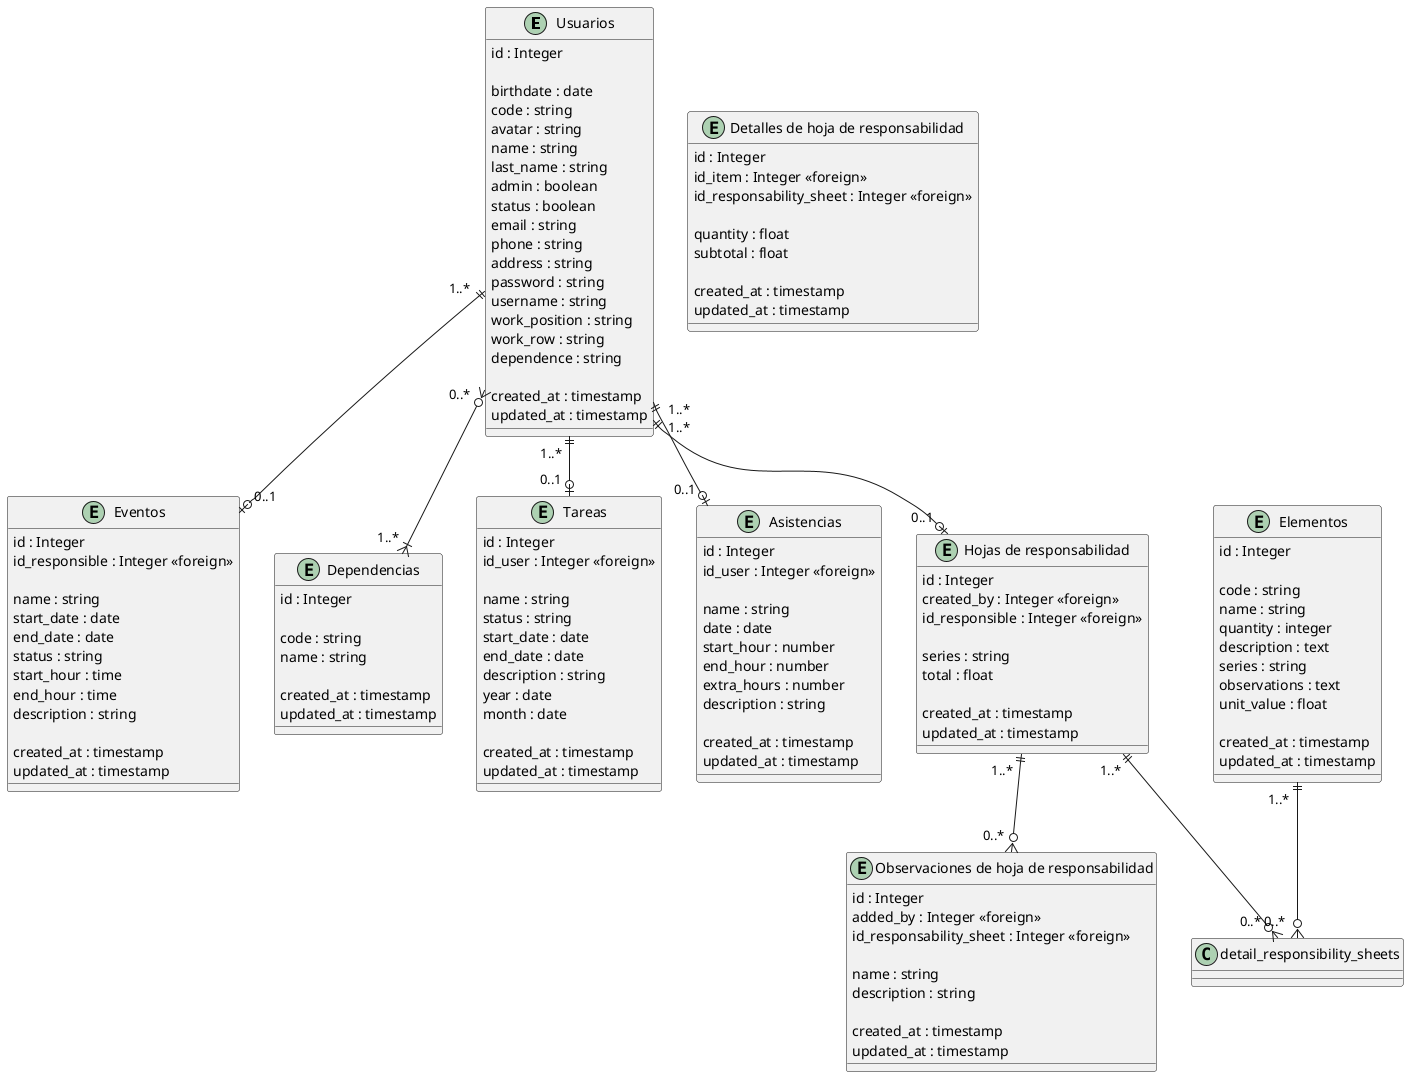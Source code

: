 @startuml "DC 01 - Identificación de entidades"

/' === Fuertes === '/
entity users as "Usuarios" {
    id : Integer

    birthdate : date
    code : string
    avatar : string
    name : string
    last_name : string
    admin : boolean
    status : boolean
    email : string
    phone : string
    address : string
    password : string
    username : string
    work_position : string
    work_row : string
    dependence : string

    created_at : timestamp
    updated_at : timestamp
}

entity events as "Eventos" {
    id : Integer
    id_responsible : Integer <<foreign>>

    name : string
    start_date : date
    end_date : date
    status : string
    start_hour : time
    end_hour : time
    description : string

    created_at : timestamp
    updated_at : timestamp
}

entity dependences as "Dependencias" {
    id : Integer

    code : string
    name : string

    created_at : timestamp
    updated_at : timestamp
}

entity items as "Elementos" {
    id : Integer

    code : string
    name : string
    quantity : integer
    description : text
    series : string
    observations : text
    unit_value : float

    created_at : timestamp
    updated_at : timestamp
}

/' === Debiles === '/
entity todos as "Tareas" {
    id : Integer
    id_user : Integer <<foreign>>

    name : string
    status : string
    start_date : date
    end_date : date
    description : string
    year : date
    month : date

    created_at : timestamp
    updated_at : timestamp
}

entity attendances as "Asistencias" {
    id : Integer
    id_user : Integer <<foreign>>

    name : string
    date : date
    start_hour : number
    end_hour : number
    extra_hours : number
    description : string

    created_at : timestamp
    updated_at : timestamp
}

entity responsability_sheets as "Hojas de responsabilidad" {
    id : Integer
    created_by : Integer <<foreign>>
    id_responsible : Integer <<foreign>>

    series : string
    total : float

    created_at : timestamp
    updated_at : timestamp
}

entity line_responsibility_sheets as "Detalles de hoja de responsabilidad" {
    id : Integer
    id_item : Integer <<foreign>>
    id_responsability_sheet : Integer <<foreign>>

    quantity : float
    subtotal : float

    created_at : timestamp
    updated_at : timestamp
}

entity observation_responsibility_sheets as "Observaciones de hoja de responsabilidad" {
    id : Integer
    added_by : Integer <<foreign>>
    id_responsability_sheet : Integer <<foreign>>

    name : string
    description : string

    created_at : timestamp
    updated_at : timestamp
}

/' === Relaciones === '/
users "  0..*  " }o--|{ "  1..*  " dependences
users "  1..*  " ||--o| "  0..1  " events
users "  1..*  " ||--o| "  0..1  " todos
users "  1..*  " ||--o| "  0..1  " attendances
users "  1..*  " ||--o| "  0..1  " responsability_sheets

responsability_sheets "  1..*  " ||--o{ "  0..*  " detail_responsibility_sheets
responsability_sheets "  1..*  " ||--o{ "  0..*  " observation_responsibility_sheets
items "  1..*  " ||--o{ "  0..*  " detail_responsibility_sheets

@enduml